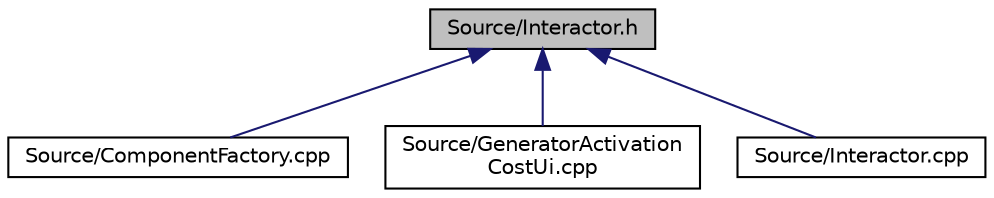 digraph "Source/Interactor.h"
{
 // LATEX_PDF_SIZE
  edge [fontname="Helvetica",fontsize="10",labelfontname="Helvetica",labelfontsize="10"];
  node [fontname="Helvetica",fontsize="10",shape=record];
  Node1 [label="Source/Interactor.h",height=0.2,width=0.4,color="black", fillcolor="grey75", style="filled", fontcolor="black",tooltip="Behavior that can interact with nearby Interactable Components."];
  Node1 -> Node2 [dir="back",color="midnightblue",fontsize="10",style="solid",fontname="Helvetica"];
  Node2 [label="Source/ComponentFactory.cpp",height=0.2,width=0.4,color="black", fillcolor="white", style="filled",URL="$dc/def/ComponentFactory_8cpp.html",tooltip="Definitions for the component factory class."];
  Node1 -> Node3 [dir="back",color="midnightblue",fontsize="10",style="solid",fontname="Helvetica"];
  Node3 [label="Source/GeneratorActivation\lCostUi.cpp",height=0.2,width=0.4,color="black", fillcolor="white", style="filled",URL="$de/df8/GeneratorActivationCostUi_8cpp.html",tooltip="displays the costs of activating generators"];
  Node1 -> Node4 [dir="back",color="midnightblue",fontsize="10",style="solid",fontname="Helvetica"];
  Node4 [label="Source/Interactor.cpp",height=0.2,width=0.4,color="black", fillcolor="white", style="filled",URL="$de/de6/Interactor_8cpp.html",tooltip="Behavior that can interact with nearby Interactable Components."];
}
